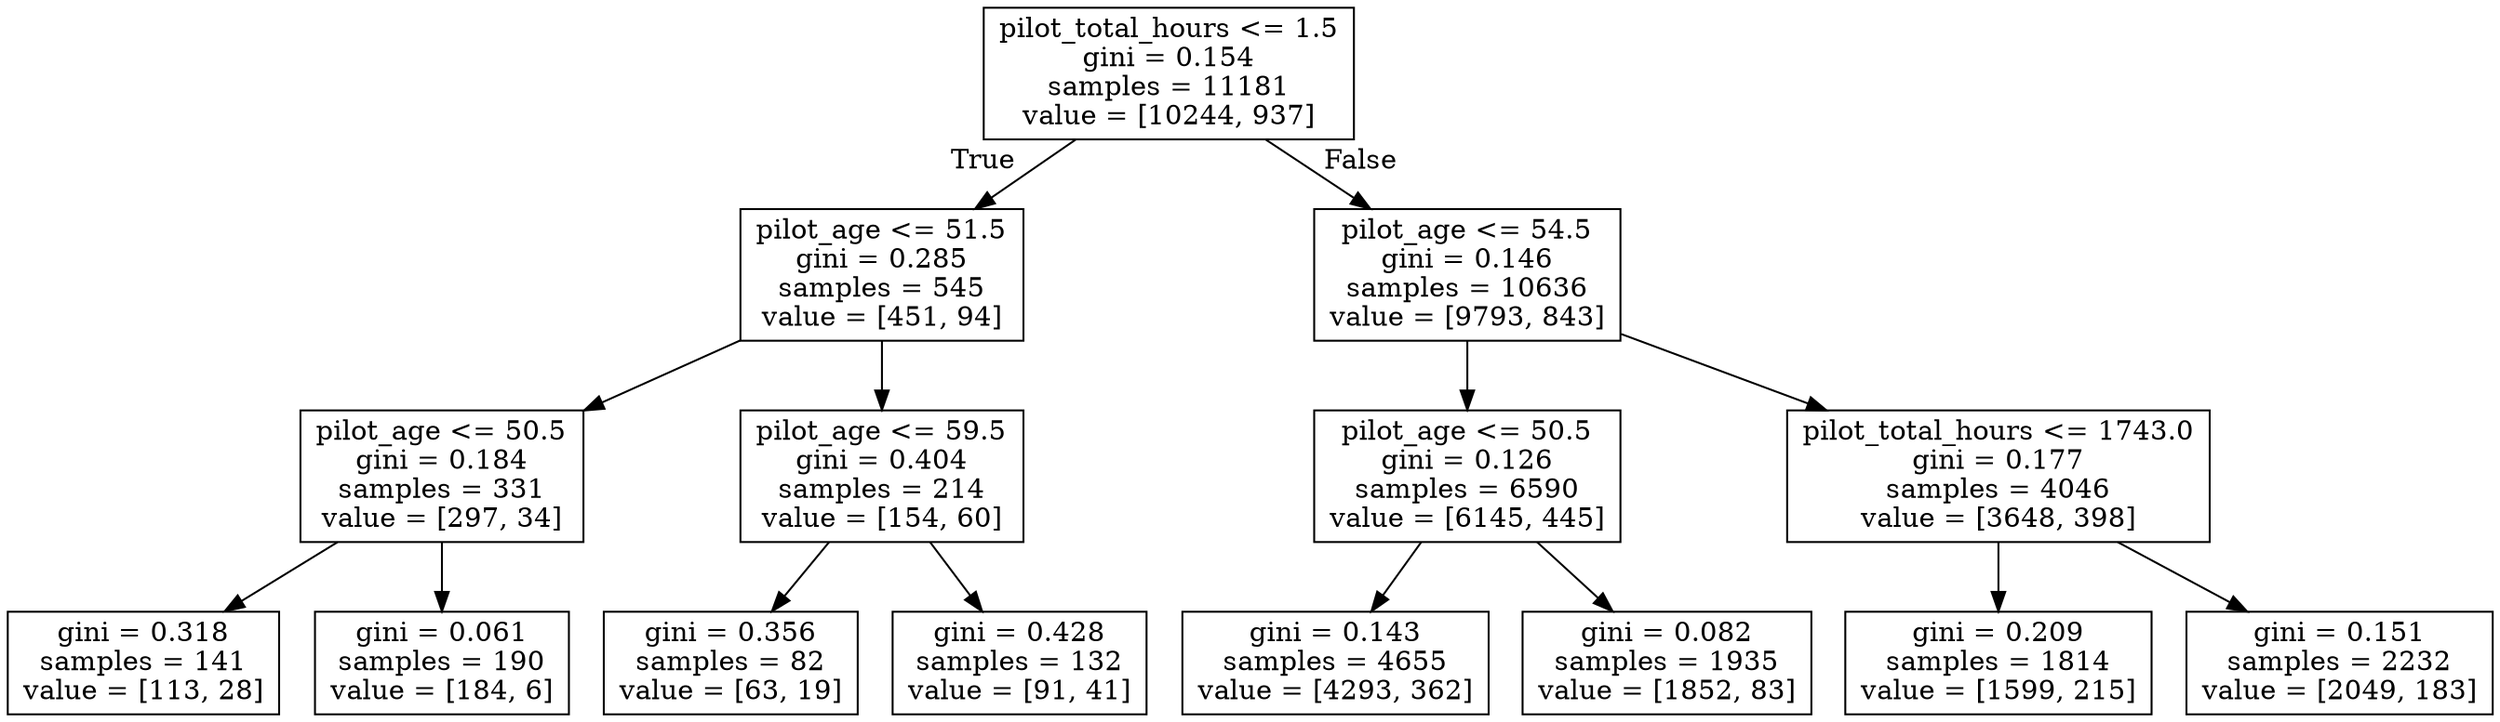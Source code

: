 digraph Tree {
node [shape=box] ;
0 [label="pilot_total_hours <= 1.5\ngini = 0.154\nsamples = 11181\nvalue = [10244, 937]"] ;
1 [label="pilot_age <= 51.5\ngini = 0.285\nsamples = 545\nvalue = [451, 94]"] ;
0 -> 1 [labeldistance=2.5, labelangle=45, headlabel="True"] ;
2 [label="pilot_age <= 50.5\ngini = 0.184\nsamples = 331\nvalue = [297, 34]"] ;
1 -> 2 ;
3 [label="gini = 0.318\nsamples = 141\nvalue = [113, 28]"] ;
2 -> 3 ;
4 [label="gini = 0.061\nsamples = 190\nvalue = [184, 6]"] ;
2 -> 4 ;
5 [label="pilot_age <= 59.5\ngini = 0.404\nsamples = 214\nvalue = [154, 60]"] ;
1 -> 5 ;
6 [label="gini = 0.356\nsamples = 82\nvalue = [63, 19]"] ;
5 -> 6 ;
7 [label="gini = 0.428\nsamples = 132\nvalue = [91, 41]"] ;
5 -> 7 ;
8 [label="pilot_age <= 54.5\ngini = 0.146\nsamples = 10636\nvalue = [9793, 843]"] ;
0 -> 8 [labeldistance=2.5, labelangle=-45, headlabel="False"] ;
9 [label="pilot_age <= 50.5\ngini = 0.126\nsamples = 6590\nvalue = [6145, 445]"] ;
8 -> 9 ;
10 [label="gini = 0.143\nsamples = 4655\nvalue = [4293, 362]"] ;
9 -> 10 ;
11 [label="gini = 0.082\nsamples = 1935\nvalue = [1852, 83]"] ;
9 -> 11 ;
12 [label="pilot_total_hours <= 1743.0\ngini = 0.177\nsamples = 4046\nvalue = [3648, 398]"] ;
8 -> 12 ;
13 [label="gini = 0.209\nsamples = 1814\nvalue = [1599, 215]"] ;
12 -> 13 ;
14 [label="gini = 0.151\nsamples = 2232\nvalue = [2049, 183]"] ;
12 -> 14 ;
}